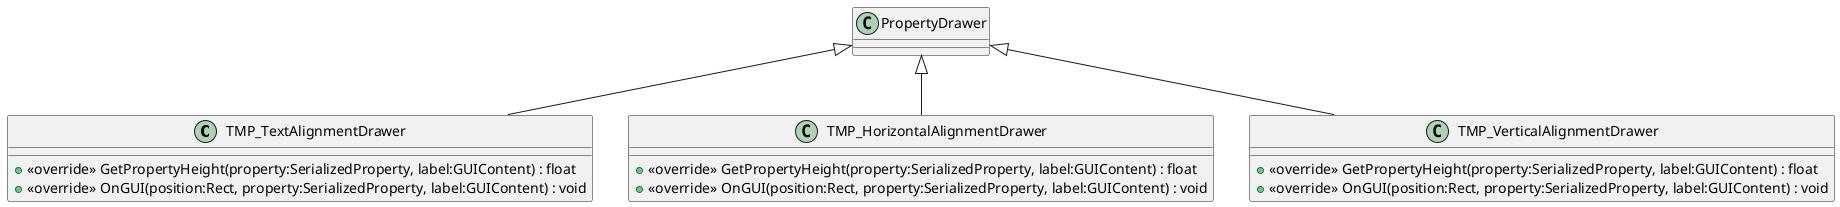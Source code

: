 @startuml
class TMP_TextAlignmentDrawer {
    + <<override>> GetPropertyHeight(property:SerializedProperty, label:GUIContent) : float
    + <<override>> OnGUI(position:Rect, property:SerializedProperty, label:GUIContent) : void
}
class TMP_HorizontalAlignmentDrawer {
    + <<override>> GetPropertyHeight(property:SerializedProperty, label:GUIContent) : float
    + <<override>> OnGUI(position:Rect, property:SerializedProperty, label:GUIContent) : void
}
class TMP_VerticalAlignmentDrawer {
    + <<override>> GetPropertyHeight(property:SerializedProperty, label:GUIContent) : float
    + <<override>> OnGUI(position:Rect, property:SerializedProperty, label:GUIContent) : void
}
PropertyDrawer <|-- TMP_TextAlignmentDrawer
PropertyDrawer <|-- TMP_HorizontalAlignmentDrawer
PropertyDrawer <|-- TMP_VerticalAlignmentDrawer
@enduml
